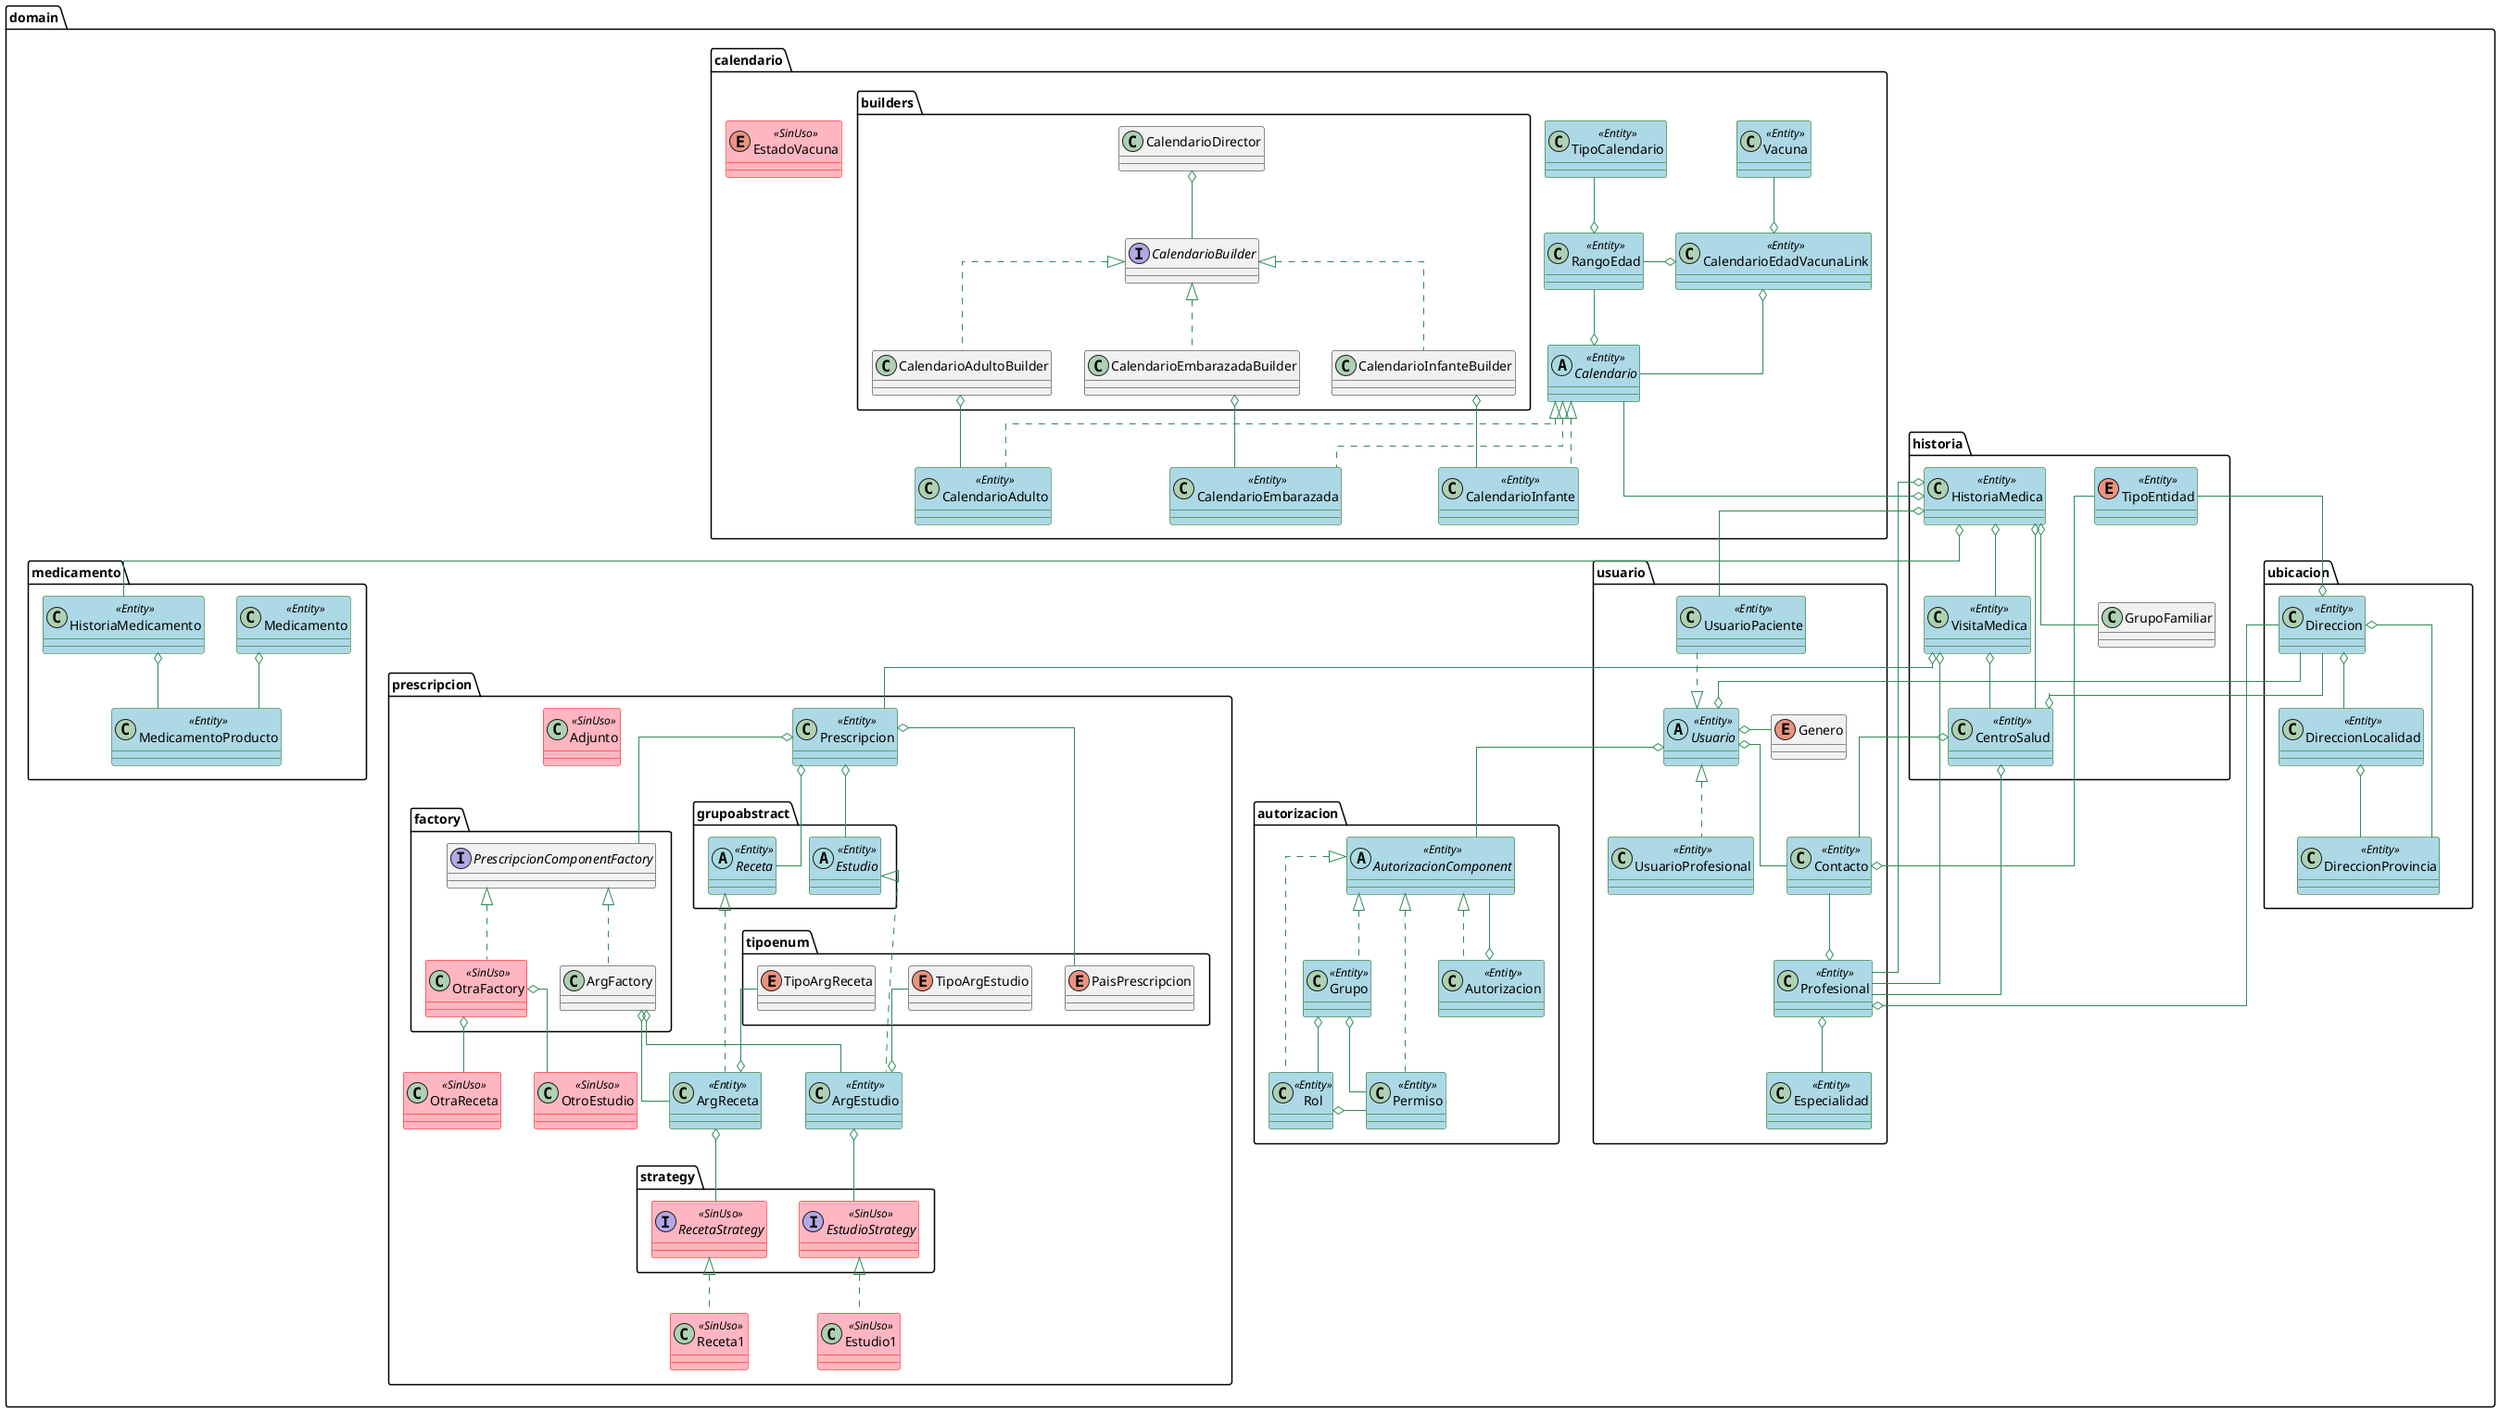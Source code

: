 @startuml HistoriaMedica
skinparam linetype ortho
skinparam class {
BackgroundColor<<Entity>> LightBlue
BorderColor<<Entity>> DarkGreen
BackgroundColor<<SinUso>> LightPink
BorderColor<<SinUso>> Red
ArrowColor SeaGreen

}


package domain{

    package calendario{
        abstract Calendario <<Entity>>{}
        class CalendarioAdulto <<Entity>>{}
        class CalendarioEdadVacunaLink <<Entity>>{}
        class CalendarioEmbarazada <<Entity>>{}
        class CalendarioInfante <<Entity>>{}
        enum EstadoVacuna <<SinUso>>{}
        class RangoEdad <<Entity>>{}
        class TipoCalendario <<Entity>>{}
        class Vacuna <<Entity>>{}

        package builders{
            class CalendarioAdultoBuilder{}
            interface CalendarioBuilder{}
            class CalendarioDirector
            class CalendarioEmbarazadaBuilder{}
            class CalendarioInfanteBuilder{}
        }
    }

    package historia{
        class CentroSalud <<Entity>>{}
        class HistoriaMedica <<Entity>>{}
        enum TipoEntidad <<Entity>>{}
        class VisitaMedica <<Entity>>{}
        class GrupoFamiliar{}
    }

    package prescripcion{
        class Prescripcion <<Entity>>{}
        class ArgReceta<<Entity>>{}
        class ArgEstudio<<Entity>>{}
        class Adjunto <<SinUso>>{}
        class OtraReceta<<SinUso>>{}
        class OtroEstudio<<SinUso>>{}
        class Receta1 <<SinUso>>{}
        class Estudio1 <<SinUso>>{}

        package factory{
            class ArgFactory{}
            class OtraFactory <<SinUso>>{}
            interface PrescripcionComponentFactory{}
        }

        package grupoabstract{
            abstract Receta <<Entity>>{}
            abstract Estudio <<Entity>>{}
        }

        package strategy{
            interface RecetaStrategy <<SinUso>>{}
            interface EstudioStrategy <<SinUso>>{}
        }

        package tipoenum{
            enum PaisPrescripcion{}
            enum TipoArgReceta{}
            enum TipoArgEstudio{}
        }
    }

    package ubicacion{
        class Direccion <<Entity>>{}
        class DireccionLocalidad <<Entity>>{}
        class DireccionProvincia <<Entity>>{}
    }

    package usuario{
        class Contacto <<Entity>>{}
        class Especialidad <<Entity>>{}
        enum Genero{}
        class Profesional <<Entity>>{}
        abstract Usuario <<Entity>>{}
        class UsuarioPaciente <<Entity>>{}
        class UsuarioProfesional <<Entity>>{}
    }

    package medicamento{
        class Medicamento <<Entity>>{}
        class MedicamentoProducto <<Entity>>{}
        class HistoriaMedicamento <<Entity>>{}
    }

    package autorizacion{
        abstract AutorizacionComponent <<Entity>>{}
        class Grupo <<Entity>>{}
        class Rol <<Entity>>{}
        class Permiso <<Entity>>{}
        class Autorizacion <<Entity>>{} 
    }
}

/'RELACION DEL PAQUETE USUARIO'/

Usuario <|.up. UsuarioPaciente
Usuario <|.. UsuarioProfesional
Usuario o-right- Genero

Especialidad -up-o Profesional

Usuario o-- Contacto
Contacto --o Profesional

/'-------------------------------'/

/'RELACION DEL PAQUETE DIRECCION'/

Direccion o-- DireccionLocalidad
Direccion o-- DireccionProvincia

DireccionLocalidad o-- DireccionProvincia

Direccion --o Usuario
Direccion --o Profesional
Direccion --o CentroSalud

/'-------------------------------'/

/'RELACION DEL PAQUETE HISTORIA'/

HistoriaMedica o-- CentroSalud
HistoriaMedica o-- VisitaMedica
HistoriaMedica o-- UsuarioPaciente
HistoriaMedica o-- Profesional
HistoriaMedica o-up- Calendario
HistoriaMedica o-- GrupoFamiliar

VisitaMedica o-- CentroSalud
VisitaMedica o-- Profesional
VisitaMedica o-- Prescripcion

CentroSalud o-- Profesional
CentroSalud o-- Contacto

TipoEntidad --o Contacto
TipoEntidad --o Direccion

/'-------------------------------'/

/'RELACION DEL PAQUETE PRESCRIPCION'/

Prescripcion o-- Estudio
Prescripcion o-- Receta
Prescripcion o-- PaisPrescripcion
Prescripcion o-- PrescripcionComponentFactory

PrescripcionComponentFactory <|.. ArgFactory
PrescripcionComponentFactory <|.. OtraFactory

ArgFactory o-- ArgEstudio
ArgFactory o-- ArgReceta

OtraFactory o-- OtraReceta
OtraFactory o-- OtroEstudio

TipoArgEstudio --o ArgEstudio
TipoArgReceta --o ArgReceta

Estudio <|.. ArgEstudio
Receta <|.. ArgReceta

ArgEstudio o-- EstudioStrategy
ArgReceta o-- RecetaStrategy

EstudioStrategy <|.. Estudio1
RecetaStrategy <|.. Receta1


/'-------------------------------'/

/'RELACION DEL PAQUETE CALENDARIO'/

Calendario <|.. CalendarioInfante
Calendario <|.. CalendarioAdulto
Calendario <|.. CalendarioEmbarazada
Calendario o-- RangoEdad

RangoEdad o-up- TipoCalendario

CalendarioEdadVacunaLink o-- Calendario
CalendarioEdadVacunaLink o-left- RangoEdad
CalendarioEdadVacunaLink o-up- Vacuna

/'-------------------------------'/

/'RELACION DEL PAQUETE CALENDARIO BUILDERS'/

CalendarioDirector o-- CalendarioBuilder

CalendarioBuilder <|.. CalendarioInfanteBuilder
CalendarioBuilder <|.. CalendarioAdultoBuilder
CalendarioBuilder <|.. CalendarioEmbarazadaBuilder

CalendarioInfanteBuilder o-- CalendarioInfante
CalendarioAdultoBuilder o-- CalendarioAdulto
CalendarioEmbarazadaBuilder o-- CalendarioEmbarazada
/'-------------------------------'/

/'RELACION DEL PAQUETE MEDICAMENTO'/

HistoriaMedicamento o-- MedicamentoProducto
Medicamento o-- MedicamentoProducto

HistoriaMedica o-- HistoriaMedicamento
/'-------------------------------'/

/'RELACION DEL PAQUETE AUTORIZACION'/
Usuario o-- AutorizacionComponent

Autorizacion o-- AutorizacionComponent

AutorizacionComponent <|.. Autorizacion
AutorizacionComponent <|.. Grupo
AutorizacionComponent <|.. Permiso
AutorizacionComponent <|.. Rol

Grupo o-- Permiso
Grupo o-- Rol

Rol o-right- Permiso
/'-------------------------------'/

@enduml